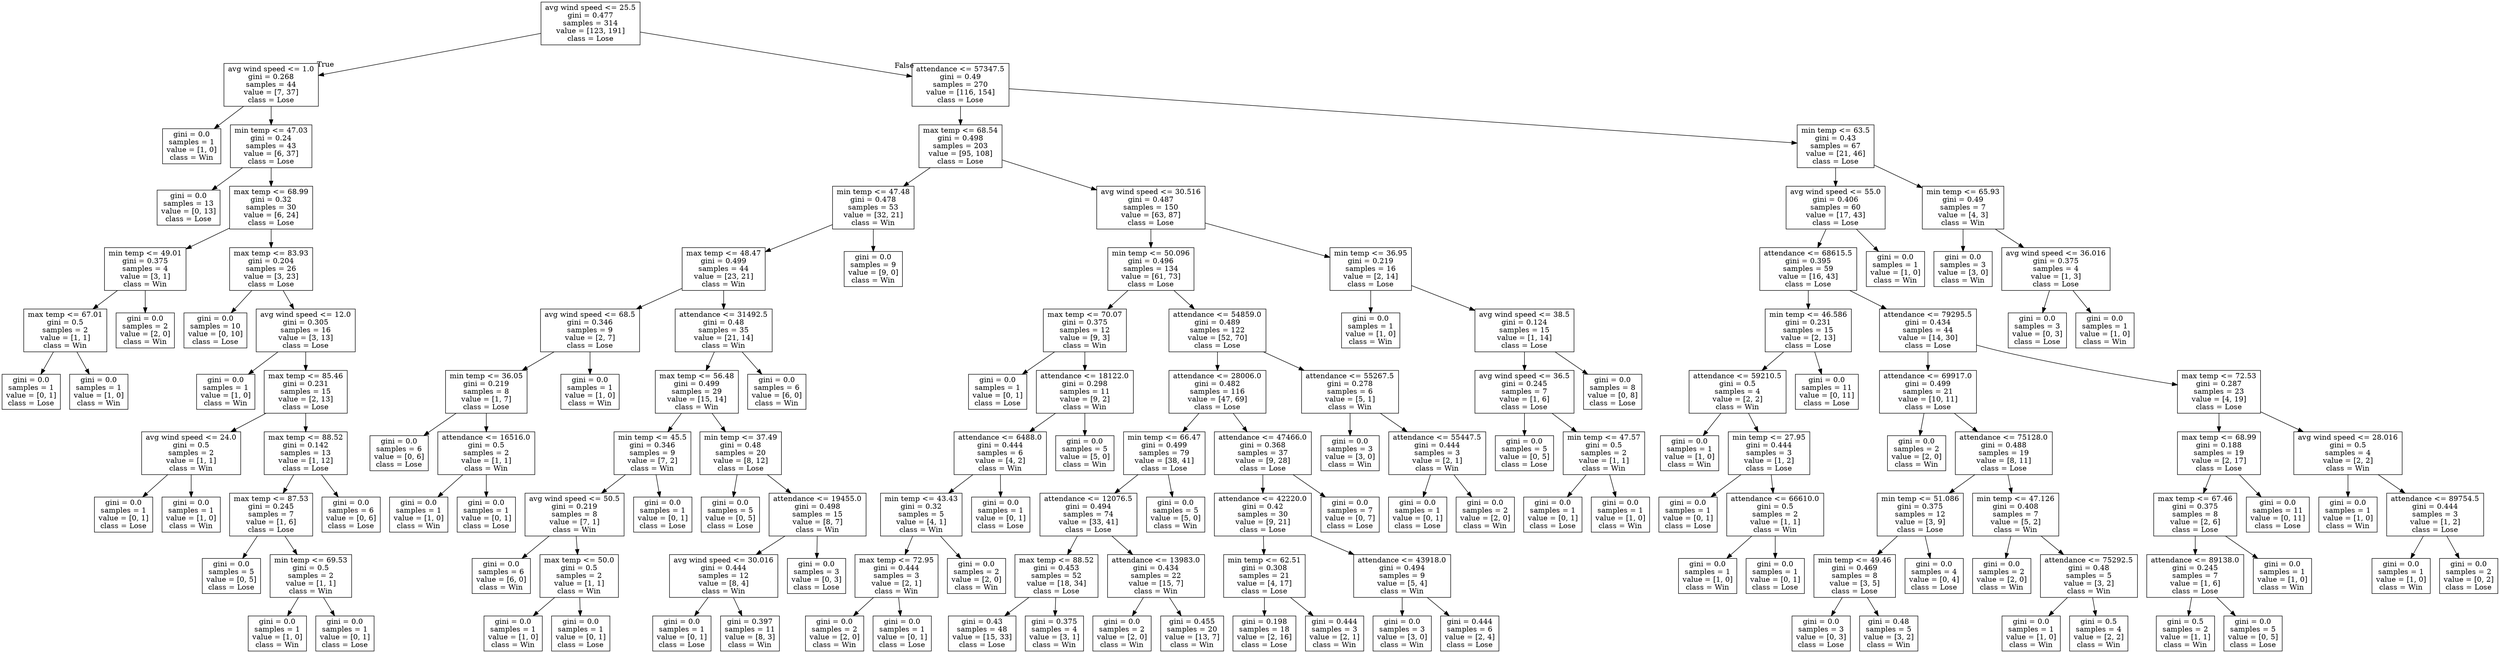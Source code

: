digraph Tree {
node [shape=box] ;
0 [label="avg wind speed <= 25.5\ngini = 0.477\nsamples = 314\nvalue = [123, 191]\nclass = Lose"] ;
1 [label="avg wind speed <= 1.0\ngini = 0.268\nsamples = 44\nvalue = [7, 37]\nclass = Lose"] ;
0 -> 1 [labeldistance=2.5, labelangle=45, headlabel="True"] ;
2 [label="gini = 0.0\nsamples = 1\nvalue = [1, 0]\nclass = Win"] ;
1 -> 2 ;
3 [label="min temp <= 47.03\ngini = 0.24\nsamples = 43\nvalue = [6, 37]\nclass = Lose"] ;
1 -> 3 ;
4 [label="gini = 0.0\nsamples = 13\nvalue = [0, 13]\nclass = Lose"] ;
3 -> 4 ;
5 [label="max temp <= 68.99\ngini = 0.32\nsamples = 30\nvalue = [6, 24]\nclass = Lose"] ;
3 -> 5 ;
6 [label="min temp <= 49.01\ngini = 0.375\nsamples = 4\nvalue = [3, 1]\nclass = Win"] ;
5 -> 6 ;
7 [label="max temp <= 67.01\ngini = 0.5\nsamples = 2\nvalue = [1, 1]\nclass = Win"] ;
6 -> 7 ;
8 [label="gini = 0.0\nsamples = 1\nvalue = [0, 1]\nclass = Lose"] ;
7 -> 8 ;
9 [label="gini = 0.0\nsamples = 1\nvalue = [1, 0]\nclass = Win"] ;
7 -> 9 ;
10 [label="gini = 0.0\nsamples = 2\nvalue = [2, 0]\nclass = Win"] ;
6 -> 10 ;
11 [label="max temp <= 83.93\ngini = 0.204\nsamples = 26\nvalue = [3, 23]\nclass = Lose"] ;
5 -> 11 ;
12 [label="gini = 0.0\nsamples = 10\nvalue = [0, 10]\nclass = Lose"] ;
11 -> 12 ;
13 [label="avg wind speed <= 12.0\ngini = 0.305\nsamples = 16\nvalue = [3, 13]\nclass = Lose"] ;
11 -> 13 ;
14 [label="gini = 0.0\nsamples = 1\nvalue = [1, 0]\nclass = Win"] ;
13 -> 14 ;
15 [label="max temp <= 85.46\ngini = 0.231\nsamples = 15\nvalue = [2, 13]\nclass = Lose"] ;
13 -> 15 ;
16 [label="avg wind speed <= 24.0\ngini = 0.5\nsamples = 2\nvalue = [1, 1]\nclass = Win"] ;
15 -> 16 ;
17 [label="gini = 0.0\nsamples = 1\nvalue = [0, 1]\nclass = Lose"] ;
16 -> 17 ;
18 [label="gini = 0.0\nsamples = 1\nvalue = [1, 0]\nclass = Win"] ;
16 -> 18 ;
19 [label="max temp <= 88.52\ngini = 0.142\nsamples = 13\nvalue = [1, 12]\nclass = Lose"] ;
15 -> 19 ;
20 [label="max temp <= 87.53\ngini = 0.245\nsamples = 7\nvalue = [1, 6]\nclass = Lose"] ;
19 -> 20 ;
21 [label="gini = 0.0\nsamples = 5\nvalue = [0, 5]\nclass = Lose"] ;
20 -> 21 ;
22 [label="min temp <= 69.53\ngini = 0.5\nsamples = 2\nvalue = [1, 1]\nclass = Win"] ;
20 -> 22 ;
23 [label="gini = 0.0\nsamples = 1\nvalue = [1, 0]\nclass = Win"] ;
22 -> 23 ;
24 [label="gini = 0.0\nsamples = 1\nvalue = [0, 1]\nclass = Lose"] ;
22 -> 24 ;
25 [label="gini = 0.0\nsamples = 6\nvalue = [0, 6]\nclass = Lose"] ;
19 -> 25 ;
26 [label="attendance <= 57347.5\ngini = 0.49\nsamples = 270\nvalue = [116, 154]\nclass = Lose"] ;
0 -> 26 [labeldistance=2.5, labelangle=-45, headlabel="False"] ;
27 [label="max temp <= 68.54\ngini = 0.498\nsamples = 203\nvalue = [95, 108]\nclass = Lose"] ;
26 -> 27 ;
28 [label="min temp <= 47.48\ngini = 0.478\nsamples = 53\nvalue = [32, 21]\nclass = Win"] ;
27 -> 28 ;
29 [label="max temp <= 48.47\ngini = 0.499\nsamples = 44\nvalue = [23, 21]\nclass = Win"] ;
28 -> 29 ;
30 [label="avg wind speed <= 68.5\ngini = 0.346\nsamples = 9\nvalue = [2, 7]\nclass = Lose"] ;
29 -> 30 ;
31 [label="min temp <= 36.05\ngini = 0.219\nsamples = 8\nvalue = [1, 7]\nclass = Lose"] ;
30 -> 31 ;
32 [label="gini = 0.0\nsamples = 6\nvalue = [0, 6]\nclass = Lose"] ;
31 -> 32 ;
33 [label="attendance <= 16516.0\ngini = 0.5\nsamples = 2\nvalue = [1, 1]\nclass = Win"] ;
31 -> 33 ;
34 [label="gini = 0.0\nsamples = 1\nvalue = [1, 0]\nclass = Win"] ;
33 -> 34 ;
35 [label="gini = 0.0\nsamples = 1\nvalue = [0, 1]\nclass = Lose"] ;
33 -> 35 ;
36 [label="gini = 0.0\nsamples = 1\nvalue = [1, 0]\nclass = Win"] ;
30 -> 36 ;
37 [label="attendance <= 31492.5\ngini = 0.48\nsamples = 35\nvalue = [21, 14]\nclass = Win"] ;
29 -> 37 ;
38 [label="max temp <= 56.48\ngini = 0.499\nsamples = 29\nvalue = [15, 14]\nclass = Win"] ;
37 -> 38 ;
39 [label="min temp <= 45.5\ngini = 0.346\nsamples = 9\nvalue = [7, 2]\nclass = Win"] ;
38 -> 39 ;
40 [label="avg wind speed <= 50.5\ngini = 0.219\nsamples = 8\nvalue = [7, 1]\nclass = Win"] ;
39 -> 40 ;
41 [label="gini = 0.0\nsamples = 6\nvalue = [6, 0]\nclass = Win"] ;
40 -> 41 ;
42 [label="max temp <= 50.0\ngini = 0.5\nsamples = 2\nvalue = [1, 1]\nclass = Win"] ;
40 -> 42 ;
43 [label="gini = 0.0\nsamples = 1\nvalue = [1, 0]\nclass = Win"] ;
42 -> 43 ;
44 [label="gini = 0.0\nsamples = 1\nvalue = [0, 1]\nclass = Lose"] ;
42 -> 44 ;
45 [label="gini = 0.0\nsamples = 1\nvalue = [0, 1]\nclass = Lose"] ;
39 -> 45 ;
46 [label="min temp <= 37.49\ngini = 0.48\nsamples = 20\nvalue = [8, 12]\nclass = Lose"] ;
38 -> 46 ;
47 [label="gini = 0.0\nsamples = 5\nvalue = [0, 5]\nclass = Lose"] ;
46 -> 47 ;
48 [label="attendance <= 19455.0\ngini = 0.498\nsamples = 15\nvalue = [8, 7]\nclass = Win"] ;
46 -> 48 ;
49 [label="avg wind speed <= 30.016\ngini = 0.444\nsamples = 12\nvalue = [8, 4]\nclass = Win"] ;
48 -> 49 ;
50 [label="gini = 0.0\nsamples = 1\nvalue = [0, 1]\nclass = Lose"] ;
49 -> 50 ;
51 [label="gini = 0.397\nsamples = 11\nvalue = [8, 3]\nclass = Win"] ;
49 -> 51 ;
52 [label="gini = 0.0\nsamples = 3\nvalue = [0, 3]\nclass = Lose"] ;
48 -> 52 ;
53 [label="gini = 0.0\nsamples = 6\nvalue = [6, 0]\nclass = Win"] ;
37 -> 53 ;
54 [label="gini = 0.0\nsamples = 9\nvalue = [9, 0]\nclass = Win"] ;
28 -> 54 ;
55 [label="avg wind speed <= 30.516\ngini = 0.487\nsamples = 150\nvalue = [63, 87]\nclass = Lose"] ;
27 -> 55 ;
56 [label="min temp <= 50.096\ngini = 0.496\nsamples = 134\nvalue = [61, 73]\nclass = Lose"] ;
55 -> 56 ;
57 [label="max temp <= 70.07\ngini = 0.375\nsamples = 12\nvalue = [9, 3]\nclass = Win"] ;
56 -> 57 ;
58 [label="gini = 0.0\nsamples = 1\nvalue = [0, 1]\nclass = Lose"] ;
57 -> 58 ;
59 [label="attendance <= 18122.0\ngini = 0.298\nsamples = 11\nvalue = [9, 2]\nclass = Win"] ;
57 -> 59 ;
60 [label="attendance <= 6488.0\ngini = 0.444\nsamples = 6\nvalue = [4, 2]\nclass = Win"] ;
59 -> 60 ;
61 [label="min temp <= 43.43\ngini = 0.32\nsamples = 5\nvalue = [4, 1]\nclass = Win"] ;
60 -> 61 ;
62 [label="max temp <= 72.95\ngini = 0.444\nsamples = 3\nvalue = [2, 1]\nclass = Win"] ;
61 -> 62 ;
63 [label="gini = 0.0\nsamples = 2\nvalue = [2, 0]\nclass = Win"] ;
62 -> 63 ;
64 [label="gini = 0.0\nsamples = 1\nvalue = [0, 1]\nclass = Lose"] ;
62 -> 64 ;
65 [label="gini = 0.0\nsamples = 2\nvalue = [2, 0]\nclass = Win"] ;
61 -> 65 ;
66 [label="gini = 0.0\nsamples = 1\nvalue = [0, 1]\nclass = Lose"] ;
60 -> 66 ;
67 [label="gini = 0.0\nsamples = 5\nvalue = [5, 0]\nclass = Win"] ;
59 -> 67 ;
68 [label="attendance <= 54859.0\ngini = 0.489\nsamples = 122\nvalue = [52, 70]\nclass = Lose"] ;
56 -> 68 ;
69 [label="attendance <= 28006.0\ngini = 0.482\nsamples = 116\nvalue = [47, 69]\nclass = Lose"] ;
68 -> 69 ;
70 [label="min temp <= 66.47\ngini = 0.499\nsamples = 79\nvalue = [38, 41]\nclass = Lose"] ;
69 -> 70 ;
71 [label="attendance <= 12076.5\ngini = 0.494\nsamples = 74\nvalue = [33, 41]\nclass = Lose"] ;
70 -> 71 ;
72 [label="max temp <= 88.52\ngini = 0.453\nsamples = 52\nvalue = [18, 34]\nclass = Lose"] ;
71 -> 72 ;
73 [label="gini = 0.43\nsamples = 48\nvalue = [15, 33]\nclass = Lose"] ;
72 -> 73 ;
74 [label="gini = 0.375\nsamples = 4\nvalue = [3, 1]\nclass = Win"] ;
72 -> 74 ;
75 [label="attendance <= 13983.0\ngini = 0.434\nsamples = 22\nvalue = [15, 7]\nclass = Win"] ;
71 -> 75 ;
76 [label="gini = 0.0\nsamples = 2\nvalue = [2, 0]\nclass = Win"] ;
75 -> 76 ;
77 [label="gini = 0.455\nsamples = 20\nvalue = [13, 7]\nclass = Win"] ;
75 -> 77 ;
78 [label="gini = 0.0\nsamples = 5\nvalue = [5, 0]\nclass = Win"] ;
70 -> 78 ;
79 [label="attendance <= 47466.0\ngini = 0.368\nsamples = 37\nvalue = [9, 28]\nclass = Lose"] ;
69 -> 79 ;
80 [label="attendance <= 42220.0\ngini = 0.42\nsamples = 30\nvalue = [9, 21]\nclass = Lose"] ;
79 -> 80 ;
81 [label="min temp <= 62.51\ngini = 0.308\nsamples = 21\nvalue = [4, 17]\nclass = Lose"] ;
80 -> 81 ;
82 [label="gini = 0.198\nsamples = 18\nvalue = [2, 16]\nclass = Lose"] ;
81 -> 82 ;
83 [label="gini = 0.444\nsamples = 3\nvalue = [2, 1]\nclass = Win"] ;
81 -> 83 ;
84 [label="attendance <= 43918.0\ngini = 0.494\nsamples = 9\nvalue = [5, 4]\nclass = Win"] ;
80 -> 84 ;
85 [label="gini = 0.0\nsamples = 3\nvalue = [3, 0]\nclass = Win"] ;
84 -> 85 ;
86 [label="gini = 0.444\nsamples = 6\nvalue = [2, 4]\nclass = Lose"] ;
84 -> 86 ;
87 [label="gini = 0.0\nsamples = 7\nvalue = [0, 7]\nclass = Lose"] ;
79 -> 87 ;
88 [label="attendance <= 55267.5\ngini = 0.278\nsamples = 6\nvalue = [5, 1]\nclass = Win"] ;
68 -> 88 ;
89 [label="gini = 0.0\nsamples = 3\nvalue = [3, 0]\nclass = Win"] ;
88 -> 89 ;
90 [label="attendance <= 55447.5\ngini = 0.444\nsamples = 3\nvalue = [2, 1]\nclass = Win"] ;
88 -> 90 ;
91 [label="gini = 0.0\nsamples = 1\nvalue = [0, 1]\nclass = Lose"] ;
90 -> 91 ;
92 [label="gini = 0.0\nsamples = 2\nvalue = [2, 0]\nclass = Win"] ;
90 -> 92 ;
93 [label="min temp <= 36.95\ngini = 0.219\nsamples = 16\nvalue = [2, 14]\nclass = Lose"] ;
55 -> 93 ;
94 [label="gini = 0.0\nsamples = 1\nvalue = [1, 0]\nclass = Win"] ;
93 -> 94 ;
95 [label="avg wind speed <= 38.5\ngini = 0.124\nsamples = 15\nvalue = [1, 14]\nclass = Lose"] ;
93 -> 95 ;
96 [label="avg wind speed <= 36.5\ngini = 0.245\nsamples = 7\nvalue = [1, 6]\nclass = Lose"] ;
95 -> 96 ;
97 [label="gini = 0.0\nsamples = 5\nvalue = [0, 5]\nclass = Lose"] ;
96 -> 97 ;
98 [label="min temp <= 47.57\ngini = 0.5\nsamples = 2\nvalue = [1, 1]\nclass = Win"] ;
96 -> 98 ;
99 [label="gini = 0.0\nsamples = 1\nvalue = [0, 1]\nclass = Lose"] ;
98 -> 99 ;
100 [label="gini = 0.0\nsamples = 1\nvalue = [1, 0]\nclass = Win"] ;
98 -> 100 ;
101 [label="gini = 0.0\nsamples = 8\nvalue = [0, 8]\nclass = Lose"] ;
95 -> 101 ;
102 [label="min temp <= 63.5\ngini = 0.43\nsamples = 67\nvalue = [21, 46]\nclass = Lose"] ;
26 -> 102 ;
103 [label="avg wind speed <= 55.0\ngini = 0.406\nsamples = 60\nvalue = [17, 43]\nclass = Lose"] ;
102 -> 103 ;
104 [label="attendance <= 68615.5\ngini = 0.395\nsamples = 59\nvalue = [16, 43]\nclass = Lose"] ;
103 -> 104 ;
105 [label="min temp <= 46.586\ngini = 0.231\nsamples = 15\nvalue = [2, 13]\nclass = Lose"] ;
104 -> 105 ;
106 [label="attendance <= 59210.5\ngini = 0.5\nsamples = 4\nvalue = [2, 2]\nclass = Win"] ;
105 -> 106 ;
107 [label="gini = 0.0\nsamples = 1\nvalue = [1, 0]\nclass = Win"] ;
106 -> 107 ;
108 [label="min temp <= 27.95\ngini = 0.444\nsamples = 3\nvalue = [1, 2]\nclass = Lose"] ;
106 -> 108 ;
109 [label="gini = 0.0\nsamples = 1\nvalue = [0, 1]\nclass = Lose"] ;
108 -> 109 ;
110 [label="attendance <= 66610.0\ngini = 0.5\nsamples = 2\nvalue = [1, 1]\nclass = Win"] ;
108 -> 110 ;
111 [label="gini = 0.0\nsamples = 1\nvalue = [1, 0]\nclass = Win"] ;
110 -> 111 ;
112 [label="gini = 0.0\nsamples = 1\nvalue = [0, 1]\nclass = Lose"] ;
110 -> 112 ;
113 [label="gini = 0.0\nsamples = 11\nvalue = [0, 11]\nclass = Lose"] ;
105 -> 113 ;
114 [label="attendance <= 79295.5\ngini = 0.434\nsamples = 44\nvalue = [14, 30]\nclass = Lose"] ;
104 -> 114 ;
115 [label="attendance <= 69917.0\ngini = 0.499\nsamples = 21\nvalue = [10, 11]\nclass = Lose"] ;
114 -> 115 ;
116 [label="gini = 0.0\nsamples = 2\nvalue = [2, 0]\nclass = Win"] ;
115 -> 116 ;
117 [label="attendance <= 75128.0\ngini = 0.488\nsamples = 19\nvalue = [8, 11]\nclass = Lose"] ;
115 -> 117 ;
118 [label="min temp <= 51.086\ngini = 0.375\nsamples = 12\nvalue = [3, 9]\nclass = Lose"] ;
117 -> 118 ;
119 [label="min temp <= 49.46\ngini = 0.469\nsamples = 8\nvalue = [3, 5]\nclass = Lose"] ;
118 -> 119 ;
120 [label="gini = 0.0\nsamples = 3\nvalue = [0, 3]\nclass = Lose"] ;
119 -> 120 ;
121 [label="gini = 0.48\nsamples = 5\nvalue = [3, 2]\nclass = Win"] ;
119 -> 121 ;
122 [label="gini = 0.0\nsamples = 4\nvalue = [0, 4]\nclass = Lose"] ;
118 -> 122 ;
123 [label="min temp <= 47.126\ngini = 0.408\nsamples = 7\nvalue = [5, 2]\nclass = Win"] ;
117 -> 123 ;
124 [label="gini = 0.0\nsamples = 2\nvalue = [2, 0]\nclass = Win"] ;
123 -> 124 ;
125 [label="attendance <= 75292.5\ngini = 0.48\nsamples = 5\nvalue = [3, 2]\nclass = Win"] ;
123 -> 125 ;
126 [label="gini = 0.0\nsamples = 1\nvalue = [1, 0]\nclass = Win"] ;
125 -> 126 ;
127 [label="gini = 0.5\nsamples = 4\nvalue = [2, 2]\nclass = Win"] ;
125 -> 127 ;
128 [label="max temp <= 72.53\ngini = 0.287\nsamples = 23\nvalue = [4, 19]\nclass = Lose"] ;
114 -> 128 ;
129 [label="max temp <= 68.99\ngini = 0.188\nsamples = 19\nvalue = [2, 17]\nclass = Lose"] ;
128 -> 129 ;
130 [label="max temp <= 67.46\ngini = 0.375\nsamples = 8\nvalue = [2, 6]\nclass = Lose"] ;
129 -> 130 ;
131 [label="attendance <= 89138.0\ngini = 0.245\nsamples = 7\nvalue = [1, 6]\nclass = Lose"] ;
130 -> 131 ;
132 [label="gini = 0.5\nsamples = 2\nvalue = [1, 1]\nclass = Win"] ;
131 -> 132 ;
133 [label="gini = 0.0\nsamples = 5\nvalue = [0, 5]\nclass = Lose"] ;
131 -> 133 ;
134 [label="gini = 0.0\nsamples = 1\nvalue = [1, 0]\nclass = Win"] ;
130 -> 134 ;
135 [label="gini = 0.0\nsamples = 11\nvalue = [0, 11]\nclass = Lose"] ;
129 -> 135 ;
136 [label="avg wind speed <= 28.016\ngini = 0.5\nsamples = 4\nvalue = [2, 2]\nclass = Win"] ;
128 -> 136 ;
137 [label="gini = 0.0\nsamples = 1\nvalue = [1, 0]\nclass = Win"] ;
136 -> 137 ;
138 [label="attendance <= 89754.5\ngini = 0.444\nsamples = 3\nvalue = [1, 2]\nclass = Lose"] ;
136 -> 138 ;
139 [label="gini = 0.0\nsamples = 1\nvalue = [1, 0]\nclass = Win"] ;
138 -> 139 ;
140 [label="gini = 0.0\nsamples = 2\nvalue = [0, 2]\nclass = Lose"] ;
138 -> 140 ;
141 [label="gini = 0.0\nsamples = 1\nvalue = [1, 0]\nclass = Win"] ;
103 -> 141 ;
142 [label="min temp <= 65.93\ngini = 0.49\nsamples = 7\nvalue = [4, 3]\nclass = Win"] ;
102 -> 142 ;
143 [label="gini = 0.0\nsamples = 3\nvalue = [3, 0]\nclass = Win"] ;
142 -> 143 ;
144 [label="avg wind speed <= 36.016\ngini = 0.375\nsamples = 4\nvalue = [1, 3]\nclass = Lose"] ;
142 -> 144 ;
145 [label="gini = 0.0\nsamples = 3\nvalue = [0, 3]\nclass = Lose"] ;
144 -> 145 ;
146 [label="gini = 0.0\nsamples = 1\nvalue = [1, 0]\nclass = Win"] ;
144 -> 146 ;
}